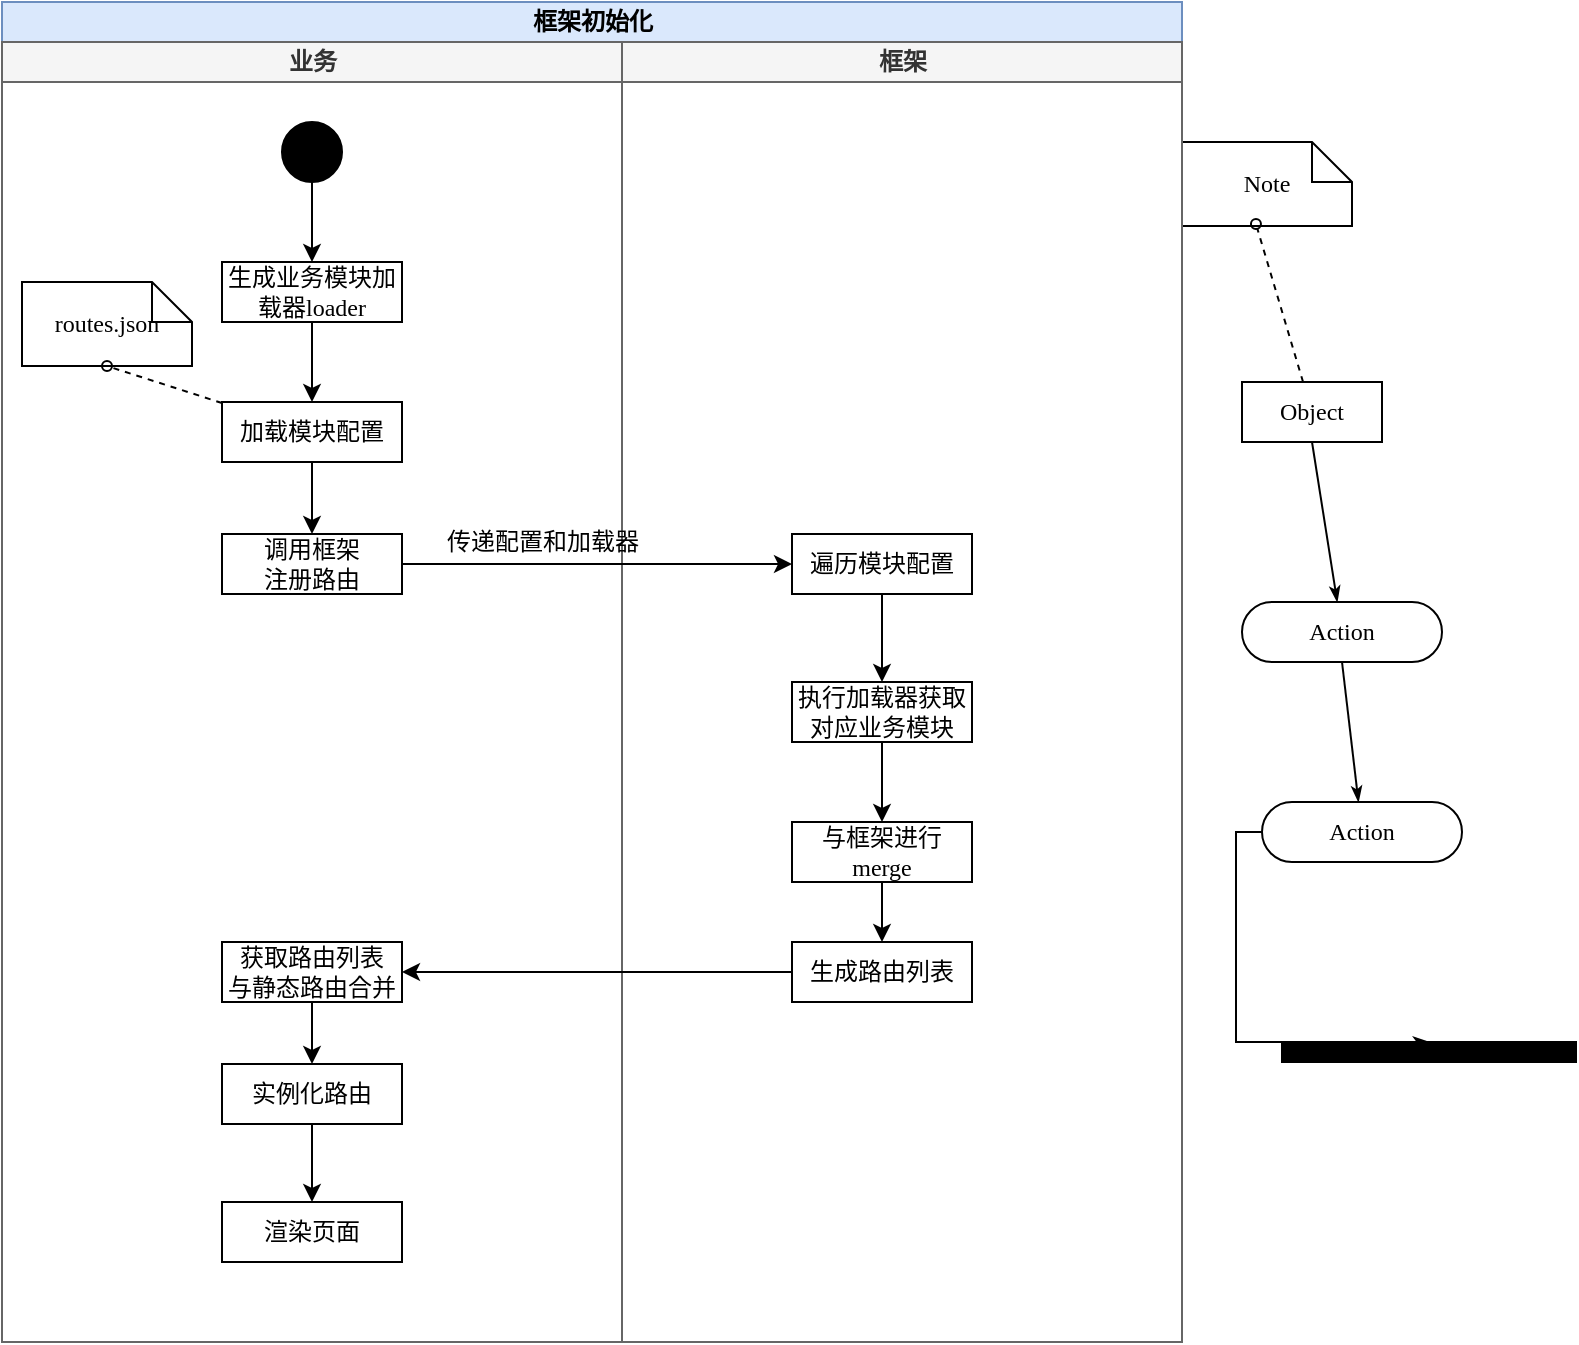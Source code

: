 <mxfile version="13.6.4" type="github">
  <diagram name="Page-1" id="0783ab3e-0a74-02c8-0abd-f7b4e66b4bec">
    <mxGraphModel dx="946" dy="623" grid="1" gridSize="10" guides="1" tooltips="1" connect="1" arrows="1" fold="1" page="1" pageScale="1" pageWidth="850" pageHeight="1100" background="#ffffff" math="0" shadow="0">
      <root>
        <mxCell id="0" />
        <mxCell id="1" parent="0" />
        <mxCell id="oB7Gcxh2frjxIkwhIaY--1" value="Note" style="shape=note;whiteSpace=wrap;html=1;rounded=0;shadow=0;comic=0;labelBackgroundColor=none;strokeWidth=1;fontFamily=Verdana;fontSize=12;align=center;size=20;" vertex="1" parent="1">
          <mxGeometry x="620" y="90" width="85" height="42" as="geometry" />
        </mxCell>
        <mxCell id="oB7Gcxh2frjxIkwhIaY--2" value="Object" style="rounded=0;whiteSpace=wrap;html=1;shadow=0;comic=0;labelBackgroundColor=none;strokeWidth=1;fontFamily=Verdana;fontSize=12;align=center;arcSize=50;" vertex="1" parent="1">
          <mxGeometry x="650" y="210" width="70" height="30" as="geometry" />
        </mxCell>
        <mxCell id="oB7Gcxh2frjxIkwhIaY--3" value="Action" style="rounded=1;whiteSpace=wrap;html=1;shadow=0;comic=0;labelBackgroundColor=none;strokeWidth=1;fontFamily=Verdana;fontSize=12;align=center;arcSize=50;" vertex="1" parent="1">
          <mxGeometry x="650" y="320" width="100" height="30" as="geometry" />
        </mxCell>
        <mxCell id="oB7Gcxh2frjxIkwhIaY--5" style="edgeStyle=none;rounded=0;html=1;labelBackgroundColor=none;startArrow=none;startFill=0;startSize=5;endArrow=oval;endFill=0;endSize=5;jettySize=auto;orthogonalLoop=1;strokeWidth=1;fontFamily=Verdana;fontSize=12;dashed=1;entryX=0.435;entryY=0.976;entryDx=0;entryDy=0;entryPerimeter=0;" edge="1" parent="1" source="oB7Gcxh2frjxIkwhIaY--2" target="oB7Gcxh2frjxIkwhIaY--1">
          <mxGeometry relative="1" as="geometry">
            <mxPoint x="139.625" y="324" as="sourcePoint" />
            <mxPoint x="170.625" y="300" as="targetPoint" />
          </mxGeometry>
        </mxCell>
        <mxCell id="1c1d494c118603dd-34" style="edgeStyle=none;rounded=0;html=1;labelBackgroundColor=none;startArrow=none;startFill=0;startSize=5;endArrow=classicThin;endFill=1;endSize=5;jettySize=auto;orthogonalLoop=1;strokeWidth=1;fontFamily=Verdana;fontSize=12;exitX=0.5;exitY=1;exitDx=0;exitDy=0;" parent="1" source="oB7Gcxh2frjxIkwhIaY--2" target="oB7Gcxh2frjxIkwhIaY--3" edge="1">
          <mxGeometry relative="1" as="geometry" />
        </mxCell>
        <mxCell id="1c1d494c118603dd-16" value="Action" style="rounded=1;whiteSpace=wrap;html=1;shadow=0;comic=0;labelBackgroundColor=none;strokeWidth=1;fontFamily=Verdana;fontSize=12;align=center;arcSize=50;" parent="1" vertex="1">
          <mxGeometry x="660" y="420" width="100" height="30" as="geometry" />
        </mxCell>
        <mxCell id="1c1d494c118603dd-41" style="edgeStyle=none;rounded=0;html=1;labelBackgroundColor=none;startArrow=none;startFill=0;startSize=5;endArrow=classicThin;endFill=1;endSize=5;jettySize=auto;orthogonalLoop=1;strokeWidth=1;fontFamily=Verdana;fontSize=12;exitX=0.5;exitY=1;exitDx=0;exitDy=0;" parent="1" source="oB7Gcxh2frjxIkwhIaY--3" target="1c1d494c118603dd-16" edge="1">
          <mxGeometry relative="1" as="geometry" />
        </mxCell>
        <mxCell id="oB7Gcxh2frjxIkwhIaY--6" value="" style="whiteSpace=wrap;html=1;rounded=0;shadow=0;comic=0;labelBackgroundColor=none;strokeWidth=1;fillColor=#000000;fontFamily=Verdana;fontSize=12;align=center;rotation=0;" vertex="1" parent="1">
          <mxGeometry x="670" y="540" width="147" height="10" as="geometry" />
        </mxCell>
        <mxCell id="1c1d494c118603dd-31" style="edgeStyle=orthogonalEdgeStyle;rounded=0;html=1;entryX=0.5;entryY=0;labelBackgroundColor=none;startArrow=none;startFill=0;startSize=5;endArrow=classicThin;endFill=1;endSize=5;jettySize=auto;orthogonalLoop=1;strokeWidth=1;fontFamily=Verdana;fontSize=12;entryDx=0;entryDy=0;" parent="1" source="1c1d494c118603dd-16" target="oB7Gcxh2frjxIkwhIaY--6" edge="1">
          <mxGeometry relative="1" as="geometry">
            <mxPoint x="505" y="415" as="sourcePoint" />
            <Array as="points">
              <mxPoint x="647" y="435" />
            </Array>
          </mxGeometry>
        </mxCell>
        <mxCell id="1c1d494c118603dd-1" value="框架初始化" style="swimlane;html=1;childLayout=stackLayout;startSize=20;rounded=0;shadow=0;comic=0;labelBackgroundColor=none;strokeWidth=1;fontFamily=Verdana;fontSize=12;align=center;fillColor=#dae8fc;strokeColor=#6c8ebf;" parent="1" vertex="1">
          <mxGeometry x="30" y="20" width="590" height="670" as="geometry" />
        </mxCell>
        <mxCell id="1c1d494c118603dd-2" value="业务" style="swimlane;html=1;startSize=20;fillColor=#f5f5f5;strokeColor=#666666;fontColor=#333333;" parent="1c1d494c118603dd-1" vertex="1">
          <mxGeometry y="20" width="310" height="650" as="geometry" />
        </mxCell>
        <mxCell id="oB7Gcxh2frjxIkwhIaY--10" style="edgeStyle=orthogonalEdgeStyle;rounded=0;orthogonalLoop=1;jettySize=auto;html=1;" edge="1" parent="1c1d494c118603dd-2" source="60571a20871a0731-4" target="oB7Gcxh2frjxIkwhIaY--9">
          <mxGeometry relative="1" as="geometry" />
        </mxCell>
        <mxCell id="oB7Gcxh2frjxIkwhIaY--13" value="routes.json" style="shape=note;whiteSpace=wrap;html=1;rounded=0;shadow=0;comic=0;labelBackgroundColor=none;strokeWidth=1;fontFamily=Verdana;fontSize=12;align=center;size=20;" vertex="1" parent="1c1d494c118603dd-2">
          <mxGeometry x="10" y="120" width="85" height="42" as="geometry" />
        </mxCell>
        <mxCell id="oB7Gcxh2frjxIkwhIaY--15" style="edgeStyle=none;rounded=0;html=1;labelBackgroundColor=none;startArrow=none;startFill=0;startSize=5;endArrow=oval;endFill=0;endSize=5;jettySize=auto;orthogonalLoop=1;strokeWidth=1;fontFamily=Verdana;fontSize=12;dashed=1;entryX=0.5;entryY=1;entryDx=0;entryDy=0;entryPerimeter=0;" edge="1" parent="1c1d494c118603dd-2" source="oB7Gcxh2frjxIkwhIaY--11" target="oB7Gcxh2frjxIkwhIaY--13">
          <mxGeometry relative="1" as="geometry">
            <mxPoint x="83.558" y="219.01" as="sourcePoint" />
            <mxPoint x="60.005" y="140.002" as="targetPoint" />
          </mxGeometry>
        </mxCell>
        <mxCell id="oB7Gcxh2frjxIkwhIaY--46" value="渲染页面" style="rounded=0;whiteSpace=wrap;html=1;shadow=0;comic=0;labelBackgroundColor=none;strokeWidth=1;fontFamily=Verdana;fontSize=12;align=center;arcSize=50;" vertex="1" parent="1c1d494c118603dd-2">
          <mxGeometry x="110" y="580" width="90" height="30" as="geometry" />
        </mxCell>
        <mxCell id="oB7Gcxh2frjxIkwhIaY--48" style="edgeStyle=orthogonalEdgeStyle;rounded=0;orthogonalLoop=1;jettySize=auto;html=1;entryX=0.5;entryY=0;entryDx=0;entryDy=0;" edge="1" parent="1c1d494c118603dd-2" source="oB7Gcxh2frjxIkwhIaY--43" target="oB7Gcxh2frjxIkwhIaY--46">
          <mxGeometry relative="1" as="geometry" />
        </mxCell>
        <mxCell id="oB7Gcxh2frjxIkwhIaY--43" value="实例化路由" style="rounded=0;whiteSpace=wrap;html=1;shadow=0;comic=0;labelBackgroundColor=none;strokeWidth=1;fontFamily=Verdana;fontSize=12;align=center;arcSize=50;" vertex="1" parent="1c1d494c118603dd-2">
          <mxGeometry x="110" y="511" width="90" height="30" as="geometry" />
        </mxCell>
        <mxCell id="oB7Gcxh2frjxIkwhIaY--47" style="edgeStyle=orthogonalEdgeStyle;rounded=0;orthogonalLoop=1;jettySize=auto;html=1;entryX=0.5;entryY=0;entryDx=0;entryDy=0;" edge="1" parent="1c1d494c118603dd-2" source="oB7Gcxh2frjxIkwhIaY--33" target="oB7Gcxh2frjxIkwhIaY--43">
          <mxGeometry relative="1" as="geometry" />
        </mxCell>
        <mxCell id="oB7Gcxh2frjxIkwhIaY--33" value="获取路由列表&lt;br&gt;与静态路由合并" style="rounded=0;whiteSpace=wrap;html=1;shadow=0;comic=0;labelBackgroundColor=none;strokeWidth=1;fontFamily=Verdana;fontSize=12;align=center;arcSize=50;" vertex="1" parent="1c1d494c118603dd-2">
          <mxGeometry x="110" y="450" width="90" height="30" as="geometry" />
        </mxCell>
        <mxCell id="oB7Gcxh2frjxIkwhIaY--16" value="调用框架&lt;br&gt;注册路由" style="rounded=0;whiteSpace=wrap;html=1;shadow=0;comic=0;labelBackgroundColor=none;strokeWidth=1;fontFamily=Verdana;fontSize=12;align=center;arcSize=50;" vertex="1" parent="1c1d494c118603dd-2">
          <mxGeometry x="110" y="246" width="90" height="30" as="geometry" />
        </mxCell>
        <mxCell id="60571a20871a0731-4" value="" style="ellipse;whiteSpace=wrap;html=1;rounded=0;shadow=0;comic=0;labelBackgroundColor=none;strokeWidth=1;fillColor=#000000;fontFamily=Verdana;fontSize=12;align=center;" parent="1c1d494c118603dd-2" vertex="1">
          <mxGeometry x="140" y="40" width="30" height="30" as="geometry" />
        </mxCell>
        <mxCell id="oB7Gcxh2frjxIkwhIaY--9" value="生成业务模块加载器loader" style="rounded=0;whiteSpace=wrap;html=1;shadow=0;comic=0;labelBackgroundColor=none;strokeWidth=1;fontFamily=Verdana;fontSize=12;align=center;arcSize=50;" vertex="1" parent="1c1d494c118603dd-2">
          <mxGeometry x="110" y="110" width="90" height="30" as="geometry" />
        </mxCell>
        <mxCell id="oB7Gcxh2frjxIkwhIaY--19" style="edgeStyle=orthogonalEdgeStyle;rounded=0;orthogonalLoop=1;jettySize=auto;html=1;entryX=0.5;entryY=0;entryDx=0;entryDy=0;" edge="1" parent="1c1d494c118603dd-2" source="oB7Gcxh2frjxIkwhIaY--11" target="oB7Gcxh2frjxIkwhIaY--16">
          <mxGeometry relative="1" as="geometry" />
        </mxCell>
        <mxCell id="oB7Gcxh2frjxIkwhIaY--11" value="加载模块配置" style="rounded=0;whiteSpace=wrap;html=1;shadow=0;comic=0;labelBackgroundColor=none;strokeWidth=1;fontFamily=Verdana;fontSize=12;align=center;arcSize=50;" vertex="1" parent="1c1d494c118603dd-2">
          <mxGeometry x="110" y="180" width="90" height="30" as="geometry" />
        </mxCell>
        <mxCell id="oB7Gcxh2frjxIkwhIaY--12" style="edgeStyle=orthogonalEdgeStyle;rounded=0;orthogonalLoop=1;jettySize=auto;html=1;" edge="1" parent="1c1d494c118603dd-2" source="oB7Gcxh2frjxIkwhIaY--9" target="oB7Gcxh2frjxIkwhIaY--11">
          <mxGeometry relative="1" as="geometry" />
        </mxCell>
        <mxCell id="1c1d494c118603dd-3" value="框架" style="swimlane;html=1;startSize=20;fillColor=#f5f5f5;strokeColor=#666666;fontColor=#333333;" parent="1c1d494c118603dd-1" vertex="1">
          <mxGeometry x="310" y="20" width="280" height="650" as="geometry" />
        </mxCell>
        <mxCell id="oB7Gcxh2frjxIkwhIaY--31" style="edgeStyle=orthogonalEdgeStyle;rounded=0;orthogonalLoop=1;jettySize=auto;html=1;" edge="1" parent="1c1d494c118603dd-3" source="oB7Gcxh2frjxIkwhIaY--20" target="oB7Gcxh2frjxIkwhIaY--29">
          <mxGeometry relative="1" as="geometry" />
        </mxCell>
        <mxCell id="oB7Gcxh2frjxIkwhIaY--41" value="生成路由列表" style="rounded=0;whiteSpace=wrap;html=1;shadow=0;comic=0;labelBackgroundColor=none;strokeWidth=1;fontFamily=Verdana;fontSize=12;align=center;arcSize=50;" vertex="1" parent="1c1d494c118603dd-3">
          <mxGeometry x="85" y="450" width="90" height="30" as="geometry" />
        </mxCell>
        <mxCell id="oB7Gcxh2frjxIkwhIaY--20" value="执行加载器获取对应业务模块" style="rounded=0;whiteSpace=wrap;html=1;shadow=0;comic=0;labelBackgroundColor=none;strokeWidth=1;fontFamily=Verdana;fontSize=12;align=center;arcSize=50;" vertex="1" parent="1c1d494c118603dd-3">
          <mxGeometry x="85" y="320" width="90" height="30" as="geometry" />
        </mxCell>
        <mxCell id="oB7Gcxh2frjxIkwhIaY--32" style="edgeStyle=orthogonalEdgeStyle;rounded=0;orthogonalLoop=1;jettySize=auto;html=1;entryX=0.5;entryY=0;entryDx=0;entryDy=0;" edge="1" parent="1c1d494c118603dd-3" source="oB7Gcxh2frjxIkwhIaY--17" target="oB7Gcxh2frjxIkwhIaY--20">
          <mxGeometry relative="1" as="geometry" />
        </mxCell>
        <mxCell id="oB7Gcxh2frjxIkwhIaY--17" value="遍历模块配置" style="rounded=0;whiteSpace=wrap;html=1;shadow=0;comic=0;labelBackgroundColor=none;strokeWidth=1;fontFamily=Verdana;fontSize=12;align=center;arcSize=50;" vertex="1" parent="1c1d494c118603dd-3">
          <mxGeometry x="85" y="246" width="90" height="30" as="geometry" />
        </mxCell>
        <mxCell id="oB7Gcxh2frjxIkwhIaY--42" style="edgeStyle=orthogonalEdgeStyle;rounded=0;orthogonalLoop=1;jettySize=auto;html=1;entryX=0.5;entryY=0;entryDx=0;entryDy=0;" edge="1" parent="1c1d494c118603dd-3" source="oB7Gcxh2frjxIkwhIaY--29" target="oB7Gcxh2frjxIkwhIaY--41">
          <mxGeometry relative="1" as="geometry" />
        </mxCell>
        <mxCell id="oB7Gcxh2frjxIkwhIaY--29" value="与框架进行merge" style="rounded=0;whiteSpace=wrap;html=1;shadow=0;comic=0;labelBackgroundColor=none;strokeWidth=1;fontFamily=Verdana;fontSize=12;align=center;arcSize=50;" vertex="1" parent="1c1d494c118603dd-3">
          <mxGeometry x="85" y="390" width="90" height="30" as="geometry" />
        </mxCell>
        <mxCell id="oB7Gcxh2frjxIkwhIaY--18" style="edgeStyle=orthogonalEdgeStyle;rounded=0;orthogonalLoop=1;jettySize=auto;html=1;entryX=0;entryY=0.5;entryDx=0;entryDy=0;" edge="1" parent="1c1d494c118603dd-1" source="oB7Gcxh2frjxIkwhIaY--16" target="oB7Gcxh2frjxIkwhIaY--17">
          <mxGeometry relative="1" as="geometry" />
        </mxCell>
        <mxCell id="oB7Gcxh2frjxIkwhIaY--34" style="edgeStyle=orthogonalEdgeStyle;rounded=0;orthogonalLoop=1;jettySize=auto;html=1;exitX=0;exitY=0.5;exitDx=0;exitDy=0;" edge="1" parent="1c1d494c118603dd-1" source="oB7Gcxh2frjxIkwhIaY--41" target="oB7Gcxh2frjxIkwhIaY--33">
          <mxGeometry relative="1" as="geometry" />
        </mxCell>
        <mxCell id="oB7Gcxh2frjxIkwhIaY--27" value="传递配置和加载器" style="text;html=1;align=center;verticalAlign=middle;resizable=0;points=[];autosize=1;" vertex="1" parent="1">
          <mxGeometry x="245" y="280" width="110" height="20" as="geometry" />
        </mxCell>
      </root>
    </mxGraphModel>
  </diagram>
</mxfile>

